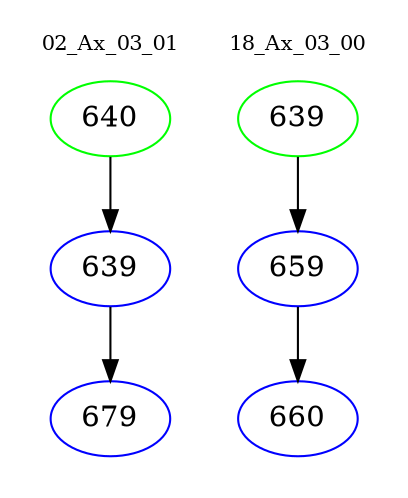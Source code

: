 digraph{
subgraph cluster_0 {
color = white
label = "02_Ax_03_01";
fontsize=10;
T0_640 [label="640", color="green"]
T0_640 -> T0_639 [color="black"]
T0_639 [label="639", color="blue"]
T0_639 -> T0_679 [color="black"]
T0_679 [label="679", color="blue"]
}
subgraph cluster_1 {
color = white
label = "18_Ax_03_00";
fontsize=10;
T1_639 [label="639", color="green"]
T1_639 -> T1_659 [color="black"]
T1_659 [label="659", color="blue"]
T1_659 -> T1_660 [color="black"]
T1_660 [label="660", color="blue"]
}
}
